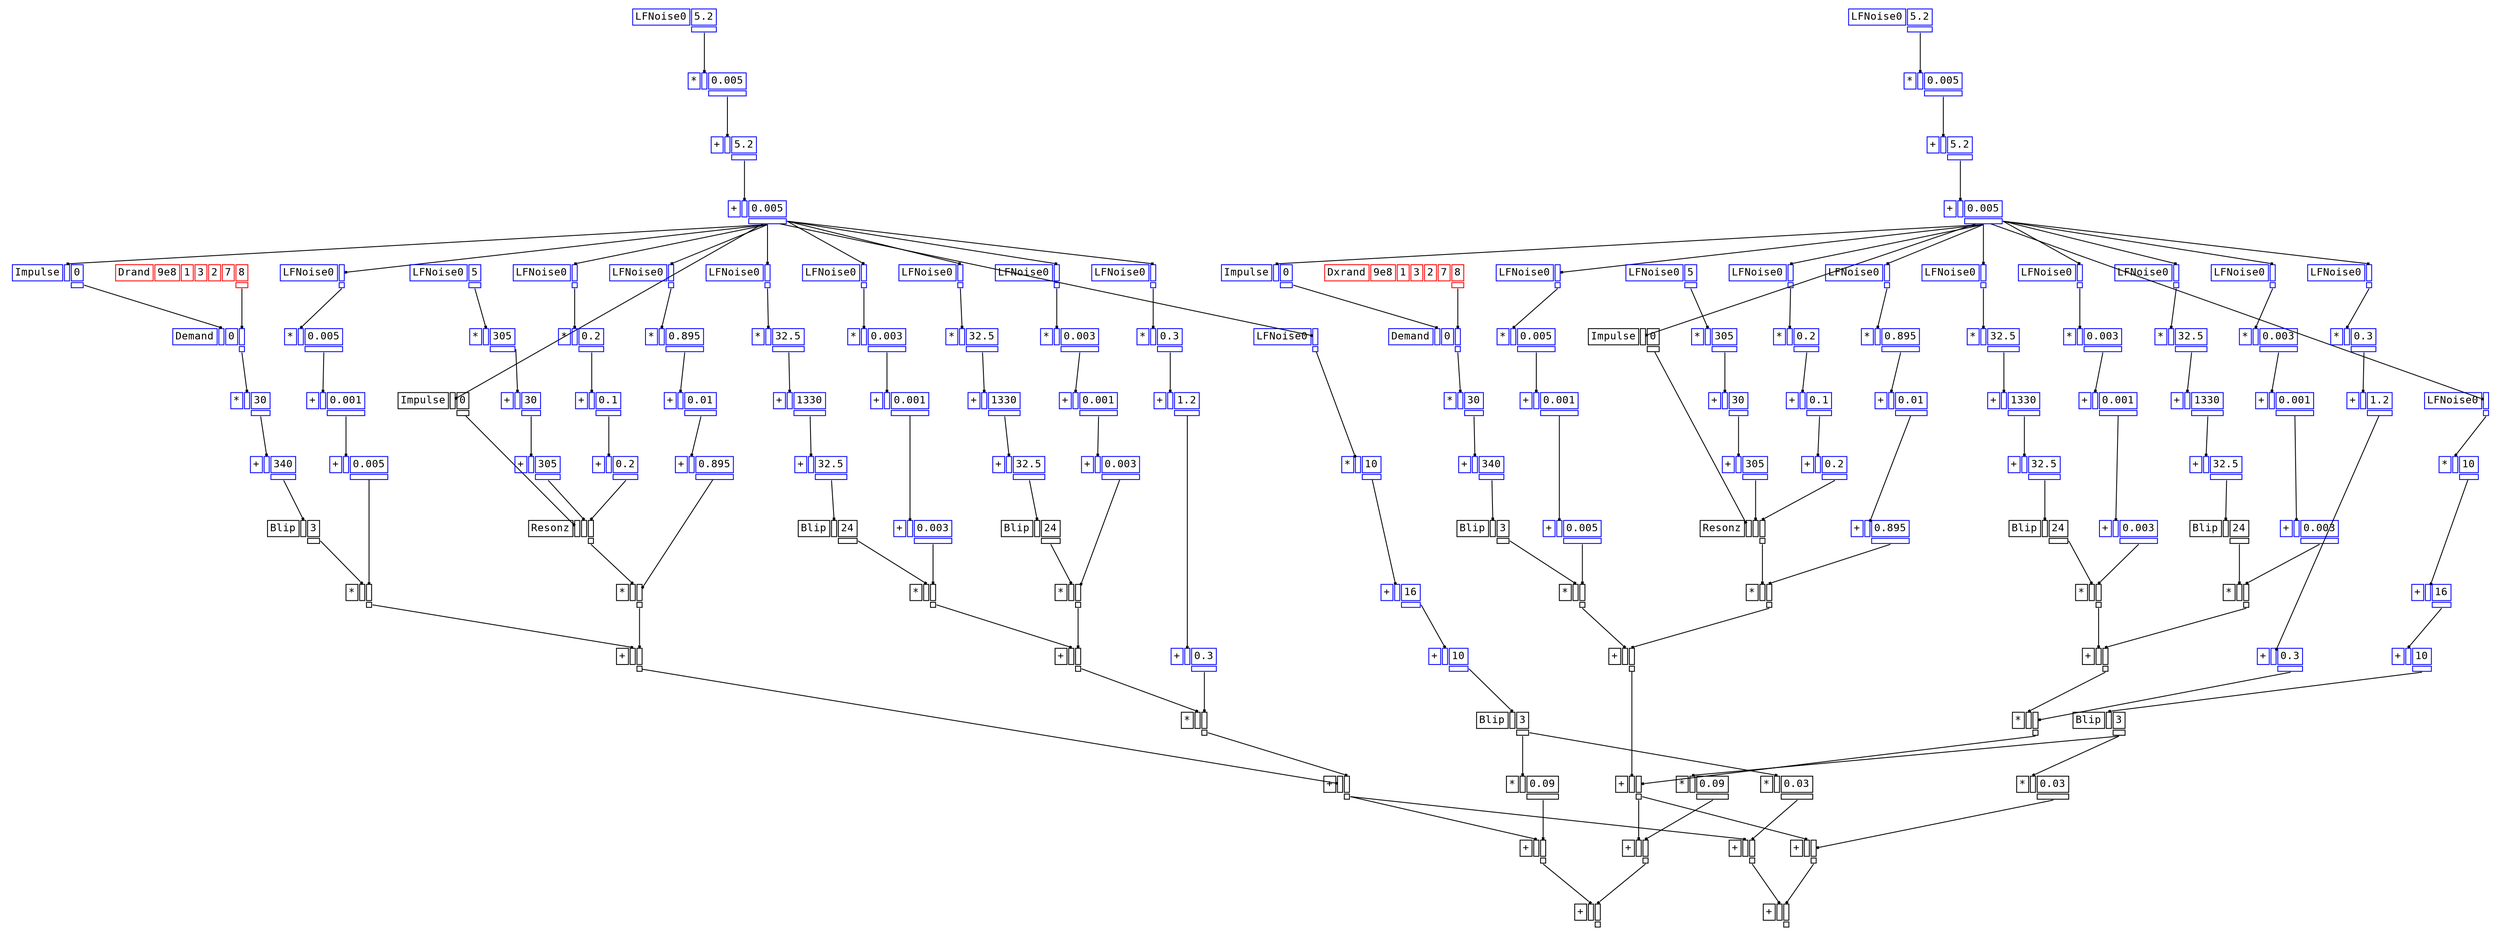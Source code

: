 digraph Anonymous {
graph [splines=false];
node [fontsize=12,fontname="Courier"];
edge [arrowhead=box,arrowsize=0.25];
u_1[shape="plaintext",color="blue",label=<<TABLE BORDER="0" CELLBORDER="1"><TR><TD>LFNoise0</TD><TD ID="u_1:K_0">5.2</TD></TR><TR><TD BORDER="0"></TD><TD PORT="o_0" ID="u_1:o_0"></TD></TR></TABLE>>];
u_3[shape="plaintext",color="blue",label=<<TABLE BORDER="0" CELLBORDER="1"><TR><TD>*</TD><TD PORT="i_0" ID="u_3:i_0"></TD><TD ID="u_3:K_1">0.005</TD></TR><TR><TD BORDER="0"></TD><TD BORDER="0"></TD><TD PORT="o_0" ID="u_3:o_0"></TD></TR></TABLE>>];
u_4[shape="plaintext",color="blue",label=<<TABLE BORDER="0" CELLBORDER="1"><TR><TD>+</TD><TD PORT="i_0" ID="u_4:i_0"></TD><TD ID="u_4:K_1">5.2</TD></TR><TR><TD BORDER="0"></TD><TD BORDER="0"></TD><TD PORT="o_0" ID="u_4:o_0"></TD></TR></TABLE>>];
u_5[shape="plaintext",color="blue",label=<<TABLE BORDER="0" CELLBORDER="1"><TR><TD>+</TD><TD PORT="i_0" ID="u_5:i_0"></TD><TD ID="u_5:K_1">0.005</TD></TR><TR><TD BORDER="0"></TD><TD BORDER="0"></TD><TD PORT="o_0" ID="u_5:o_0"></TD></TR></TABLE>>];
u_7[shape="plaintext",color="blue",label=<<TABLE BORDER="0" CELLBORDER="1"><TR><TD>Impulse</TD><TD PORT="i_0" ID="u_7:i_0"></TD><TD ID="u_7:K_1">0</TD></TR><TR><TD BORDER="0"></TD><TD BORDER="0"></TD><TD PORT="o_0" ID="u_7:o_0"></TD></TR></TABLE>>];
u_14[shape="plaintext",color="red",label=<<TABLE BORDER="0" CELLBORDER="1"><TR><TD>Drand</TD><TD ID="u_14:K_0">9e8</TD><TD ID="u_14:K_1">1</TD><TD ID="u_14:K_2">3</TD><TD ID="u_14:K_3">2</TD><TD ID="u_14:K_4">7</TD><TD ID="u_14:K_5">8</TD></TR><TR><TD BORDER="0"></TD><TD BORDER="0"></TD><TD BORDER="0"></TD><TD BORDER="0"></TD><TD BORDER="0"></TD><TD BORDER="0"></TD><TD PORT="o_0" ID="u_14:o_0"></TD></TR></TABLE>>];
u_15[shape="plaintext",color="blue",label=<<TABLE BORDER="0" CELLBORDER="1"><TR><TD>Demand</TD><TD PORT="i_0" ID="u_15:i_0"></TD><TD ID="u_15:K_1">0</TD><TD PORT="i_2" ID="u_15:i_2"></TD></TR><TR><TD BORDER="0"></TD><TD BORDER="0"></TD><TD BORDER="0"></TD><TD PORT="o_0" ID="u_15:o_0"></TD></TR></TABLE>>];
u_17[shape="plaintext",color="blue",label=<<TABLE BORDER="0" CELLBORDER="1"><TR><TD>*</TD><TD PORT="i_0" ID="u_17:i_0"></TD><TD ID="u_17:K_1">30</TD></TR><TR><TD BORDER="0"></TD><TD BORDER="0"></TD><TD PORT="o_0" ID="u_17:o_0"></TD></TR></TABLE>>];
u_19[shape="plaintext",color="blue",label=<<TABLE BORDER="0" CELLBORDER="1"><TR><TD>+</TD><TD PORT="i_0" ID="u_19:i_0"></TD><TD ID="u_19:K_1">340</TD></TR><TR><TD BORDER="0"></TD><TD BORDER="0"></TD><TD PORT="o_0" ID="u_19:o_0"></TD></TR></TABLE>>];
u_20[shape="plaintext",color="black",label=<<TABLE BORDER="0" CELLBORDER="1"><TR><TD>Blip</TD><TD PORT="i_0" ID="u_20:i_0"></TD><TD ID="u_20:K_1">3</TD></TR><TR><TD BORDER="0"></TD><TD BORDER="0"></TD><TD PORT="o_0" ID="u_20:o_0"></TD></TR></TABLE>>];
u_21[shape="plaintext",color="blue",label=<<TABLE BORDER="0" CELLBORDER="1"><TR><TD>LFNoise0</TD><TD PORT="i_0" ID="u_21:i_0"></TD></TR><TR><TD BORDER="0"></TD><TD PORT="o_0" ID="u_21:o_0"></TD></TR></TABLE>>];
u_23[shape="plaintext",color="blue",label=<<TABLE BORDER="0" CELLBORDER="1"><TR><TD>*</TD><TD PORT="i_0" ID="u_23:i_0"></TD><TD ID="u_23:K_1">0.005</TD></TR><TR><TD BORDER="0"></TD><TD BORDER="0"></TD><TD PORT="o_0" ID="u_23:o_0"></TD></TR></TABLE>>];
u_25[shape="plaintext",color="blue",label=<<TABLE BORDER="0" CELLBORDER="1"><TR><TD>+</TD><TD PORT="i_0" ID="u_25:i_0"></TD><TD ID="u_25:K_1">0.001</TD></TR><TR><TD BORDER="0"></TD><TD BORDER="0"></TD><TD PORT="o_0" ID="u_25:o_0"></TD></TR></TABLE>>];
u_26[shape="plaintext",color="blue",label=<<TABLE BORDER="0" CELLBORDER="1"><TR><TD>+</TD><TD PORT="i_0" ID="u_26:i_0"></TD><TD ID="u_26:K_1">0.005</TD></TR><TR><TD BORDER="0"></TD><TD BORDER="0"></TD><TD PORT="o_0" ID="u_26:o_0"></TD></TR></TABLE>>];
u_27[shape="plaintext",color="black",label=<<TABLE BORDER="0" CELLBORDER="1"><TR><TD>*</TD><TD PORT="i_0" ID="u_27:i_0"></TD><TD PORT="i_1" ID="u_27:i_1"></TD></TR><TR><TD BORDER="0"></TD><TD BORDER="0"></TD><TD PORT="o_0" ID="u_27:o_0"></TD></TR></TABLE>>];
u_28[shape="plaintext",color="black",label=<<TABLE BORDER="0" CELLBORDER="1"><TR><TD>Impulse</TD><TD PORT="i_0" ID="u_28:i_0"></TD><TD ID="u_28:K_1">0</TD></TR><TR><TD BORDER="0"></TD><TD BORDER="0"></TD><TD PORT="o_0" ID="u_28:o_0"></TD></TR></TABLE>>];
u_30[shape="plaintext",color="blue",label=<<TABLE BORDER="0" CELLBORDER="1"><TR><TD>LFNoise0</TD><TD ID="u_30:K_0">5</TD></TR><TR><TD BORDER="0"></TD><TD PORT="o_0" ID="u_30:o_0"></TD></TR></TABLE>>];
u_32[shape="plaintext",color="blue",label=<<TABLE BORDER="0" CELLBORDER="1"><TR><TD>*</TD><TD PORT="i_0" ID="u_32:i_0"></TD><TD ID="u_32:K_1">305</TD></TR><TR><TD BORDER="0"></TD><TD BORDER="0"></TD><TD PORT="o_0" ID="u_32:o_0"></TD></TR></TABLE>>];
u_33[shape="plaintext",color="blue",label=<<TABLE BORDER="0" CELLBORDER="1"><TR><TD>+</TD><TD PORT="i_0" ID="u_33:i_0"></TD><TD ID="u_33:K_1">30</TD></TR><TR><TD BORDER="0"></TD><TD BORDER="0"></TD><TD PORT="o_0" ID="u_33:o_0"></TD></TR></TABLE>>];
u_34[shape="plaintext",color="blue",label=<<TABLE BORDER="0" CELLBORDER="1"><TR><TD>+</TD><TD PORT="i_0" ID="u_34:i_0"></TD><TD ID="u_34:K_1">305</TD></TR><TR><TD BORDER="0"></TD><TD BORDER="0"></TD><TD PORT="o_0" ID="u_34:o_0"></TD></TR></TABLE>>];
u_35[shape="plaintext",color="blue",label=<<TABLE BORDER="0" CELLBORDER="1"><TR><TD>LFNoise0</TD><TD PORT="i_0" ID="u_35:i_0"></TD></TR><TR><TD BORDER="0"></TD><TD PORT="o_0" ID="u_35:o_0"></TD></TR></TABLE>>];
u_37[shape="plaintext",color="blue",label=<<TABLE BORDER="0" CELLBORDER="1"><TR><TD>*</TD><TD PORT="i_0" ID="u_37:i_0"></TD><TD ID="u_37:K_1">0.2</TD></TR><TR><TD BORDER="0"></TD><TD BORDER="0"></TD><TD PORT="o_0" ID="u_37:o_0"></TD></TR></TABLE>>];
u_39[shape="plaintext",color="blue",label=<<TABLE BORDER="0" CELLBORDER="1"><TR><TD>+</TD><TD PORT="i_0" ID="u_39:i_0"></TD><TD ID="u_39:K_1">0.1</TD></TR><TR><TD BORDER="0"></TD><TD BORDER="0"></TD><TD PORT="o_0" ID="u_39:o_0"></TD></TR></TABLE>>];
u_40[shape="plaintext",color="blue",label=<<TABLE BORDER="0" CELLBORDER="1"><TR><TD>+</TD><TD PORT="i_0" ID="u_40:i_0"></TD><TD ID="u_40:K_1">0.2</TD></TR><TR><TD BORDER="0"></TD><TD BORDER="0"></TD><TD PORT="o_0" ID="u_40:o_0"></TD></TR></TABLE>>];
u_41[shape="plaintext",color="black",label=<<TABLE BORDER="0" CELLBORDER="1"><TR><TD>Resonz</TD><TD PORT="i_0" ID="u_41:i_0"></TD><TD PORT="i_1" ID="u_41:i_1"></TD><TD PORT="i_2" ID="u_41:i_2"></TD></TR><TR><TD BORDER="0"></TD><TD BORDER="0"></TD><TD BORDER="0"></TD><TD PORT="o_0" ID="u_41:o_0"></TD></TR></TABLE>>];
u_42[shape="plaintext",color="blue",label=<<TABLE BORDER="0" CELLBORDER="1"><TR><TD>LFNoise0</TD><TD PORT="i_0" ID="u_42:i_0"></TD></TR><TR><TD BORDER="0"></TD><TD PORT="o_0" ID="u_42:o_0"></TD></TR></TABLE>>];
u_44[shape="plaintext",color="blue",label=<<TABLE BORDER="0" CELLBORDER="1"><TR><TD>*</TD><TD PORT="i_0" ID="u_44:i_0"></TD><TD ID="u_44:K_1">0.895</TD></TR><TR><TD BORDER="0"></TD><TD BORDER="0"></TD><TD PORT="o_0" ID="u_44:o_0"></TD></TR></TABLE>>];
u_46[shape="plaintext",color="blue",label=<<TABLE BORDER="0" CELLBORDER="1"><TR><TD>+</TD><TD PORT="i_0" ID="u_46:i_0"></TD><TD ID="u_46:K_1">0.01</TD></TR><TR><TD BORDER="0"></TD><TD BORDER="0"></TD><TD PORT="o_0" ID="u_46:o_0"></TD></TR></TABLE>>];
u_47[shape="plaintext",color="blue",label=<<TABLE BORDER="0" CELLBORDER="1"><TR><TD>+</TD><TD PORT="i_0" ID="u_47:i_0"></TD><TD ID="u_47:K_1">0.895</TD></TR><TR><TD BORDER="0"></TD><TD BORDER="0"></TD><TD PORT="o_0" ID="u_47:o_0"></TD></TR></TABLE>>];
u_48[shape="plaintext",color="black",label=<<TABLE BORDER="0" CELLBORDER="1"><TR><TD>*</TD><TD PORT="i_0" ID="u_48:i_0"></TD><TD PORT="i_1" ID="u_48:i_1"></TD></TR><TR><TD BORDER="0"></TD><TD BORDER="0"></TD><TD PORT="o_0" ID="u_48:o_0"></TD></TR></TABLE>>];
u_49[shape="plaintext",color="black",label=<<TABLE BORDER="0" CELLBORDER="1"><TR><TD>+</TD><TD PORT="i_0" ID="u_49:i_0"></TD><TD PORT="i_1" ID="u_49:i_1"></TD></TR><TR><TD BORDER="0"></TD><TD BORDER="0"></TD><TD PORT="o_0" ID="u_49:o_0"></TD></TR></TABLE>>];
u_50[shape="plaintext",color="blue",label=<<TABLE BORDER="0" CELLBORDER="1"><TR><TD>LFNoise0</TD><TD PORT="i_0" ID="u_50:i_0"></TD></TR><TR><TD BORDER="0"></TD><TD PORT="o_0" ID="u_50:o_0"></TD></TR></TABLE>>];
u_52[shape="plaintext",color="blue",label=<<TABLE BORDER="0" CELLBORDER="1"><TR><TD>*</TD><TD PORT="i_0" ID="u_52:i_0"></TD><TD ID="u_52:K_1">32.5</TD></TR><TR><TD BORDER="0"></TD><TD BORDER="0"></TD><TD PORT="o_0" ID="u_52:o_0"></TD></TR></TABLE>>];
u_54[shape="plaintext",color="blue",label=<<TABLE BORDER="0" CELLBORDER="1"><TR><TD>+</TD><TD PORT="i_0" ID="u_54:i_0"></TD><TD ID="u_54:K_1">1330</TD></TR><TR><TD BORDER="0"></TD><TD BORDER="0"></TD><TD PORT="o_0" ID="u_54:o_0"></TD></TR></TABLE>>];
u_55[shape="plaintext",color="blue",label=<<TABLE BORDER="0" CELLBORDER="1"><TR><TD>+</TD><TD PORT="i_0" ID="u_55:i_0"></TD><TD ID="u_55:K_1">32.5</TD></TR><TR><TD BORDER="0"></TD><TD BORDER="0"></TD><TD PORT="o_0" ID="u_55:o_0"></TD></TR></TABLE>>];
u_57[shape="plaintext",color="black",label=<<TABLE BORDER="0" CELLBORDER="1"><TR><TD>Blip</TD><TD PORT="i_0" ID="u_57:i_0"></TD><TD ID="u_57:K_1">24</TD></TR><TR><TD BORDER="0"></TD><TD BORDER="0"></TD><TD PORT="o_0" ID="u_57:o_0"></TD></TR></TABLE>>];
u_58[shape="plaintext",color="blue",label=<<TABLE BORDER="0" CELLBORDER="1"><TR><TD>LFNoise0</TD><TD PORT="i_0" ID="u_58:i_0"></TD></TR><TR><TD BORDER="0"></TD><TD PORT="o_0" ID="u_58:o_0"></TD></TR></TABLE>>];
u_60[shape="plaintext",color="blue",label=<<TABLE BORDER="0" CELLBORDER="1"><TR><TD>*</TD><TD PORT="i_0" ID="u_60:i_0"></TD><TD ID="u_60:K_1">0.003</TD></TR><TR><TD BORDER="0"></TD><TD BORDER="0"></TD><TD PORT="o_0" ID="u_60:o_0"></TD></TR></TABLE>>];
u_61[shape="plaintext",color="blue",label=<<TABLE BORDER="0" CELLBORDER="1"><TR><TD>+</TD><TD PORT="i_0" ID="u_61:i_0"></TD><TD ID="u_61:K_1">0.001</TD></TR><TR><TD BORDER="0"></TD><TD BORDER="0"></TD><TD PORT="o_0" ID="u_61:o_0"></TD></TR></TABLE>>];
u_62[shape="plaintext",color="blue",label=<<TABLE BORDER="0" CELLBORDER="1"><TR><TD>+</TD><TD PORT="i_0" ID="u_62:i_0"></TD><TD ID="u_62:K_1">0.003</TD></TR><TR><TD BORDER="0"></TD><TD BORDER="0"></TD><TD PORT="o_0" ID="u_62:o_0"></TD></TR></TABLE>>];
u_63[shape="plaintext",color="black",label=<<TABLE BORDER="0" CELLBORDER="1"><TR><TD>*</TD><TD PORT="i_0" ID="u_63:i_0"></TD><TD PORT="i_1" ID="u_63:i_1"></TD></TR><TR><TD BORDER="0"></TD><TD BORDER="0"></TD><TD PORT="o_0" ID="u_63:o_0"></TD></TR></TABLE>>];
u_64[shape="plaintext",color="blue",label=<<TABLE BORDER="0" CELLBORDER="1"><TR><TD>LFNoise0</TD><TD PORT="i_0" ID="u_64:i_0"></TD></TR><TR><TD BORDER="0"></TD><TD PORT="o_0" ID="u_64:o_0"></TD></TR></TABLE>>];
u_65[shape="plaintext",color="blue",label=<<TABLE BORDER="0" CELLBORDER="1"><TR><TD>*</TD><TD PORT="i_0" ID="u_65:i_0"></TD><TD ID="u_65:K_1">32.5</TD></TR><TR><TD BORDER="0"></TD><TD BORDER="0"></TD><TD PORT="o_0" ID="u_65:o_0"></TD></TR></TABLE>>];
u_66[shape="plaintext",color="blue",label=<<TABLE BORDER="0" CELLBORDER="1"><TR><TD>+</TD><TD PORT="i_0" ID="u_66:i_0"></TD><TD ID="u_66:K_1">1330</TD></TR><TR><TD BORDER="0"></TD><TD BORDER="0"></TD><TD PORT="o_0" ID="u_66:o_0"></TD></TR></TABLE>>];
u_67[shape="plaintext",color="blue",label=<<TABLE BORDER="0" CELLBORDER="1"><TR><TD>+</TD><TD PORT="i_0" ID="u_67:i_0"></TD><TD ID="u_67:K_1">32.5</TD></TR><TR><TD BORDER="0"></TD><TD BORDER="0"></TD><TD PORT="o_0" ID="u_67:o_0"></TD></TR></TABLE>>];
u_68[shape="plaintext",color="black",label=<<TABLE BORDER="0" CELLBORDER="1"><TR><TD>Blip</TD><TD PORT="i_0" ID="u_68:i_0"></TD><TD ID="u_68:K_1">24</TD></TR><TR><TD BORDER="0"></TD><TD BORDER="0"></TD><TD PORT="o_0" ID="u_68:o_0"></TD></TR></TABLE>>];
u_69[shape="plaintext",color="blue",label=<<TABLE BORDER="0" CELLBORDER="1"><TR><TD>LFNoise0</TD><TD PORT="i_0" ID="u_69:i_0"></TD></TR><TR><TD BORDER="0"></TD><TD PORT="o_0" ID="u_69:o_0"></TD></TR></TABLE>>];
u_70[shape="plaintext",color="blue",label=<<TABLE BORDER="0" CELLBORDER="1"><TR><TD>*</TD><TD PORT="i_0" ID="u_70:i_0"></TD><TD ID="u_70:K_1">0.003</TD></TR><TR><TD BORDER="0"></TD><TD BORDER="0"></TD><TD PORT="o_0" ID="u_70:o_0"></TD></TR></TABLE>>];
u_71[shape="plaintext",color="blue",label=<<TABLE BORDER="0" CELLBORDER="1"><TR><TD>+</TD><TD PORT="i_0" ID="u_71:i_0"></TD><TD ID="u_71:K_1">0.001</TD></TR><TR><TD BORDER="0"></TD><TD BORDER="0"></TD><TD PORT="o_0" ID="u_71:o_0"></TD></TR></TABLE>>];
u_72[shape="plaintext",color="blue",label=<<TABLE BORDER="0" CELLBORDER="1"><TR><TD>+</TD><TD PORT="i_0" ID="u_72:i_0"></TD><TD ID="u_72:K_1">0.003</TD></TR><TR><TD BORDER="0"></TD><TD BORDER="0"></TD><TD PORT="o_0" ID="u_72:o_0"></TD></TR></TABLE>>];
u_73[shape="plaintext",color="black",label=<<TABLE BORDER="0" CELLBORDER="1"><TR><TD>*</TD><TD PORT="i_0" ID="u_73:i_0"></TD><TD PORT="i_1" ID="u_73:i_1"></TD></TR><TR><TD BORDER="0"></TD><TD BORDER="0"></TD><TD PORT="o_0" ID="u_73:o_0"></TD></TR></TABLE>>];
u_74[shape="plaintext",color="black",label=<<TABLE BORDER="0" CELLBORDER="1"><TR><TD>+</TD><TD PORT="i_0" ID="u_74:i_0"></TD><TD PORT="i_1" ID="u_74:i_1"></TD></TR><TR><TD BORDER="0"></TD><TD BORDER="0"></TD><TD PORT="o_0" ID="u_74:o_0"></TD></TR></TABLE>>];
u_75[shape="plaintext",color="blue",label=<<TABLE BORDER="0" CELLBORDER="1"><TR><TD>LFNoise0</TD><TD PORT="i_0" ID="u_75:i_0"></TD></TR><TR><TD BORDER="0"></TD><TD PORT="o_0" ID="u_75:o_0"></TD></TR></TABLE>>];
u_77[shape="plaintext",color="blue",label=<<TABLE BORDER="0" CELLBORDER="1"><TR><TD>*</TD><TD PORT="i_0" ID="u_77:i_0"></TD><TD ID="u_77:K_1">0.3</TD></TR><TR><TD BORDER="0"></TD><TD BORDER="0"></TD><TD PORT="o_0" ID="u_77:o_0"></TD></TR></TABLE>>];
u_79[shape="plaintext",color="blue",label=<<TABLE BORDER="0" CELLBORDER="1"><TR><TD>+</TD><TD PORT="i_0" ID="u_79:i_0"></TD><TD ID="u_79:K_1">1.2</TD></TR><TR><TD BORDER="0"></TD><TD BORDER="0"></TD><TD PORT="o_0" ID="u_79:o_0"></TD></TR></TABLE>>];
u_80[shape="plaintext",color="blue",label=<<TABLE BORDER="0" CELLBORDER="1"><TR><TD>+</TD><TD PORT="i_0" ID="u_80:i_0"></TD><TD ID="u_80:K_1">0.3</TD></TR><TR><TD BORDER="0"></TD><TD BORDER="0"></TD><TD PORT="o_0" ID="u_80:o_0"></TD></TR></TABLE>>];
u_81[shape="plaintext",color="black",label=<<TABLE BORDER="0" CELLBORDER="1"><TR><TD>*</TD><TD PORT="i_0" ID="u_81:i_0"></TD><TD PORT="i_1" ID="u_81:i_1"></TD></TR><TR><TD BORDER="0"></TD><TD BORDER="0"></TD><TD PORT="o_0" ID="u_81:o_0"></TD></TR></TABLE>>];
u_82[shape="plaintext",color="black",label=<<TABLE BORDER="0" CELLBORDER="1"><TR><TD>+</TD><TD PORT="i_0" ID="u_82:i_0"></TD><TD PORT="i_1" ID="u_82:i_1"></TD></TR><TR><TD BORDER="0"></TD><TD BORDER="0"></TD><TD PORT="o_0" ID="u_82:o_0"></TD></TR></TABLE>>];
u_83[shape="plaintext",color="blue",label=<<TABLE BORDER="0" CELLBORDER="1"><TR><TD>LFNoise0</TD><TD PORT="i_0" ID="u_83:i_0"></TD></TR><TR><TD BORDER="0"></TD><TD PORT="o_0" ID="u_83:o_0"></TD></TR></TABLE>>];
u_85[shape="plaintext",color="blue",label=<<TABLE BORDER="0" CELLBORDER="1"><TR><TD>*</TD><TD PORT="i_0" ID="u_85:i_0"></TD><TD ID="u_85:K_1">10</TD></TR><TR><TD BORDER="0"></TD><TD BORDER="0"></TD><TD PORT="o_0" ID="u_85:o_0"></TD></TR></TABLE>>];
u_87[shape="plaintext",color="blue",label=<<TABLE BORDER="0" CELLBORDER="1"><TR><TD>+</TD><TD PORT="i_0" ID="u_87:i_0"></TD><TD ID="u_87:K_1">16</TD></TR><TR><TD BORDER="0"></TD><TD BORDER="0"></TD><TD PORT="o_0" ID="u_87:o_0"></TD></TR></TABLE>>];
u_88[shape="plaintext",color="blue",label=<<TABLE BORDER="0" CELLBORDER="1"><TR><TD>+</TD><TD PORT="i_0" ID="u_88:i_0"></TD><TD ID="u_88:K_1">10</TD></TR><TR><TD BORDER="0"></TD><TD BORDER="0"></TD><TD PORT="o_0" ID="u_88:o_0"></TD></TR></TABLE>>];
u_89[shape="plaintext",color="black",label=<<TABLE BORDER="0" CELLBORDER="1"><TR><TD>Blip</TD><TD PORT="i_0" ID="u_89:i_0"></TD><TD ID="u_89:K_1">3</TD></TR><TR><TD BORDER="0"></TD><TD BORDER="0"></TD><TD PORT="o_0" ID="u_89:o_0"></TD></TR></TABLE>>];
u_91[shape="plaintext",color="black",label=<<TABLE BORDER="0" CELLBORDER="1"><TR><TD>*</TD><TD PORT="i_0" ID="u_91:i_0"></TD><TD ID="u_91:K_1">0.09</TD></TR><TR><TD BORDER="0"></TD><TD BORDER="0"></TD><TD PORT="o_0" ID="u_91:o_0"></TD></TR></TABLE>>];
u_92[shape="plaintext",color="black",label=<<TABLE BORDER="0" CELLBORDER="1"><TR><TD>+</TD><TD PORT="i_0" ID="u_92:i_0"></TD><TD PORT="i_1" ID="u_92:i_1"></TD></TR><TR><TD BORDER="0"></TD><TD BORDER="0"></TD><TD PORT="o_0" ID="u_92:o_0"></TD></TR></TABLE>>];
u_93[shape="plaintext",color="blue",label=<<TABLE BORDER="0" CELLBORDER="1"><TR><TD>LFNoise0</TD><TD ID="u_93:K_0">5.2</TD></TR><TR><TD BORDER="0"></TD><TD PORT="o_0" ID="u_93:o_0"></TD></TR></TABLE>>];
u_94[shape="plaintext",color="blue",label=<<TABLE BORDER="0" CELLBORDER="1"><TR><TD>*</TD><TD PORT="i_0" ID="u_94:i_0"></TD><TD ID="u_94:K_1">0.005</TD></TR><TR><TD BORDER="0"></TD><TD BORDER="0"></TD><TD PORT="o_0" ID="u_94:o_0"></TD></TR></TABLE>>];
u_95[shape="plaintext",color="blue",label=<<TABLE BORDER="0" CELLBORDER="1"><TR><TD>+</TD><TD PORT="i_0" ID="u_95:i_0"></TD><TD ID="u_95:K_1">5.2</TD></TR><TR><TD BORDER="0"></TD><TD BORDER="0"></TD><TD PORT="o_0" ID="u_95:o_0"></TD></TR></TABLE>>];
u_96[shape="plaintext",color="blue",label=<<TABLE BORDER="0" CELLBORDER="1"><TR><TD>+</TD><TD PORT="i_0" ID="u_96:i_0"></TD><TD ID="u_96:K_1">0.005</TD></TR><TR><TD BORDER="0"></TD><TD BORDER="0"></TD><TD PORT="o_0" ID="u_96:o_0"></TD></TR></TABLE>>];
u_97[shape="plaintext",color="blue",label=<<TABLE BORDER="0" CELLBORDER="1"><TR><TD>Impulse</TD><TD PORT="i_0" ID="u_97:i_0"></TD><TD ID="u_97:K_1">0</TD></TR><TR><TD BORDER="0"></TD><TD BORDER="0"></TD><TD PORT="o_0" ID="u_97:o_0"></TD></TR></TABLE>>];
u_98[shape="plaintext",color="red",label=<<TABLE BORDER="0" CELLBORDER="1"><TR><TD>Dxrand</TD><TD ID="u_98:K_0">9e8</TD><TD ID="u_98:K_1">1</TD><TD ID="u_98:K_2">3</TD><TD ID="u_98:K_3">2</TD><TD ID="u_98:K_4">7</TD><TD ID="u_98:K_5">8</TD></TR><TR><TD BORDER="0"></TD><TD BORDER="0"></TD><TD BORDER="0"></TD><TD BORDER="0"></TD><TD BORDER="0"></TD><TD BORDER="0"></TD><TD PORT="o_0" ID="u_98:o_0"></TD></TR></TABLE>>];
u_99[shape="plaintext",color="blue",label=<<TABLE BORDER="0" CELLBORDER="1"><TR><TD>Demand</TD><TD PORT="i_0" ID="u_99:i_0"></TD><TD ID="u_99:K_1">0</TD><TD PORT="i_2" ID="u_99:i_2"></TD></TR><TR><TD BORDER="0"></TD><TD BORDER="0"></TD><TD BORDER="0"></TD><TD PORT="o_0" ID="u_99:o_0"></TD></TR></TABLE>>];
u_100[shape="plaintext",color="blue",label=<<TABLE BORDER="0" CELLBORDER="1"><TR><TD>*</TD><TD PORT="i_0" ID="u_100:i_0"></TD><TD ID="u_100:K_1">30</TD></TR><TR><TD BORDER="0"></TD><TD BORDER="0"></TD><TD PORT="o_0" ID="u_100:o_0"></TD></TR></TABLE>>];
u_101[shape="plaintext",color="blue",label=<<TABLE BORDER="0" CELLBORDER="1"><TR><TD>+</TD><TD PORT="i_0" ID="u_101:i_0"></TD><TD ID="u_101:K_1">340</TD></TR><TR><TD BORDER="0"></TD><TD BORDER="0"></TD><TD PORT="o_0" ID="u_101:o_0"></TD></TR></TABLE>>];
u_102[shape="plaintext",color="black",label=<<TABLE BORDER="0" CELLBORDER="1"><TR><TD>Blip</TD><TD PORT="i_0" ID="u_102:i_0"></TD><TD ID="u_102:K_1">3</TD></TR><TR><TD BORDER="0"></TD><TD BORDER="0"></TD><TD PORT="o_0" ID="u_102:o_0"></TD></TR></TABLE>>];
u_103[shape="plaintext",color="blue",label=<<TABLE BORDER="0" CELLBORDER="1"><TR><TD>LFNoise0</TD><TD PORT="i_0" ID="u_103:i_0"></TD></TR><TR><TD BORDER="0"></TD><TD PORT="o_0" ID="u_103:o_0"></TD></TR></TABLE>>];
u_104[shape="plaintext",color="blue",label=<<TABLE BORDER="0" CELLBORDER="1"><TR><TD>*</TD><TD PORT="i_0" ID="u_104:i_0"></TD><TD ID="u_104:K_1">0.005</TD></TR><TR><TD BORDER="0"></TD><TD BORDER="0"></TD><TD PORT="o_0" ID="u_104:o_0"></TD></TR></TABLE>>];
u_105[shape="plaintext",color="blue",label=<<TABLE BORDER="0" CELLBORDER="1"><TR><TD>+</TD><TD PORT="i_0" ID="u_105:i_0"></TD><TD ID="u_105:K_1">0.001</TD></TR><TR><TD BORDER="0"></TD><TD BORDER="0"></TD><TD PORT="o_0" ID="u_105:o_0"></TD></TR></TABLE>>];
u_106[shape="plaintext",color="blue",label=<<TABLE BORDER="0" CELLBORDER="1"><TR><TD>+</TD><TD PORT="i_0" ID="u_106:i_0"></TD><TD ID="u_106:K_1">0.005</TD></TR><TR><TD BORDER="0"></TD><TD BORDER="0"></TD><TD PORT="o_0" ID="u_106:o_0"></TD></TR></TABLE>>];
u_107[shape="plaintext",color="black",label=<<TABLE BORDER="0" CELLBORDER="1"><TR><TD>*</TD><TD PORT="i_0" ID="u_107:i_0"></TD><TD PORT="i_1" ID="u_107:i_1"></TD></TR><TR><TD BORDER="0"></TD><TD BORDER="0"></TD><TD PORT="o_0" ID="u_107:o_0"></TD></TR></TABLE>>];
u_108[shape="plaintext",color="black",label=<<TABLE BORDER="0" CELLBORDER="1"><TR><TD>Impulse</TD><TD PORT="i_0" ID="u_108:i_0"></TD><TD ID="u_108:K_1">0</TD></TR><TR><TD BORDER="0"></TD><TD BORDER="0"></TD><TD PORT="o_0" ID="u_108:o_0"></TD></TR></TABLE>>];
u_109[shape="plaintext",color="blue",label=<<TABLE BORDER="0" CELLBORDER="1"><TR><TD>LFNoise0</TD><TD ID="u_109:K_0">5</TD></TR><TR><TD BORDER="0"></TD><TD PORT="o_0" ID="u_109:o_0"></TD></TR></TABLE>>];
u_110[shape="plaintext",color="blue",label=<<TABLE BORDER="0" CELLBORDER="1"><TR><TD>*</TD><TD PORT="i_0" ID="u_110:i_0"></TD><TD ID="u_110:K_1">305</TD></TR><TR><TD BORDER="0"></TD><TD BORDER="0"></TD><TD PORT="o_0" ID="u_110:o_0"></TD></TR></TABLE>>];
u_111[shape="plaintext",color="blue",label=<<TABLE BORDER="0" CELLBORDER="1"><TR><TD>+</TD><TD PORT="i_0" ID="u_111:i_0"></TD><TD ID="u_111:K_1">30</TD></TR><TR><TD BORDER="0"></TD><TD BORDER="0"></TD><TD PORT="o_0" ID="u_111:o_0"></TD></TR></TABLE>>];
u_112[shape="plaintext",color="blue",label=<<TABLE BORDER="0" CELLBORDER="1"><TR><TD>+</TD><TD PORT="i_0" ID="u_112:i_0"></TD><TD ID="u_112:K_1">305</TD></TR><TR><TD BORDER="0"></TD><TD BORDER="0"></TD><TD PORT="o_0" ID="u_112:o_0"></TD></TR></TABLE>>];
u_113[shape="plaintext",color="blue",label=<<TABLE BORDER="0" CELLBORDER="1"><TR><TD>LFNoise0</TD><TD PORT="i_0" ID="u_113:i_0"></TD></TR><TR><TD BORDER="0"></TD><TD PORT="o_0" ID="u_113:o_0"></TD></TR></TABLE>>];
u_114[shape="plaintext",color="blue",label=<<TABLE BORDER="0" CELLBORDER="1"><TR><TD>*</TD><TD PORT="i_0" ID="u_114:i_0"></TD><TD ID="u_114:K_1">0.2</TD></TR><TR><TD BORDER="0"></TD><TD BORDER="0"></TD><TD PORT="o_0" ID="u_114:o_0"></TD></TR></TABLE>>];
u_115[shape="plaintext",color="blue",label=<<TABLE BORDER="0" CELLBORDER="1"><TR><TD>+</TD><TD PORT="i_0" ID="u_115:i_0"></TD><TD ID="u_115:K_1">0.1</TD></TR><TR><TD BORDER="0"></TD><TD BORDER="0"></TD><TD PORT="o_0" ID="u_115:o_0"></TD></TR></TABLE>>];
u_116[shape="plaintext",color="blue",label=<<TABLE BORDER="0" CELLBORDER="1"><TR><TD>+</TD><TD PORT="i_0" ID="u_116:i_0"></TD><TD ID="u_116:K_1">0.2</TD></TR><TR><TD BORDER="0"></TD><TD BORDER="0"></TD><TD PORT="o_0" ID="u_116:o_0"></TD></TR></TABLE>>];
u_117[shape="plaintext",color="black",label=<<TABLE BORDER="0" CELLBORDER="1"><TR><TD>Resonz</TD><TD PORT="i_0" ID="u_117:i_0"></TD><TD PORT="i_1" ID="u_117:i_1"></TD><TD PORT="i_2" ID="u_117:i_2"></TD></TR><TR><TD BORDER="0"></TD><TD BORDER="0"></TD><TD BORDER="0"></TD><TD PORT="o_0" ID="u_117:o_0"></TD></TR></TABLE>>];
u_118[shape="plaintext",color="blue",label=<<TABLE BORDER="0" CELLBORDER="1"><TR><TD>LFNoise0</TD><TD PORT="i_0" ID="u_118:i_0"></TD></TR><TR><TD BORDER="0"></TD><TD PORT="o_0" ID="u_118:o_0"></TD></TR></TABLE>>];
u_119[shape="plaintext",color="blue",label=<<TABLE BORDER="0" CELLBORDER="1"><TR><TD>*</TD><TD PORT="i_0" ID="u_119:i_0"></TD><TD ID="u_119:K_1">0.895</TD></TR><TR><TD BORDER="0"></TD><TD BORDER="0"></TD><TD PORT="o_0" ID="u_119:o_0"></TD></TR></TABLE>>];
u_120[shape="plaintext",color="blue",label=<<TABLE BORDER="0" CELLBORDER="1"><TR><TD>+</TD><TD PORT="i_0" ID="u_120:i_0"></TD><TD ID="u_120:K_1">0.01</TD></TR><TR><TD BORDER="0"></TD><TD BORDER="0"></TD><TD PORT="o_0" ID="u_120:o_0"></TD></TR></TABLE>>];
u_121[shape="plaintext",color="blue",label=<<TABLE BORDER="0" CELLBORDER="1"><TR><TD>+</TD><TD PORT="i_0" ID="u_121:i_0"></TD><TD ID="u_121:K_1">0.895</TD></TR><TR><TD BORDER="0"></TD><TD BORDER="0"></TD><TD PORT="o_0" ID="u_121:o_0"></TD></TR></TABLE>>];
u_122[shape="plaintext",color="black",label=<<TABLE BORDER="0" CELLBORDER="1"><TR><TD>*</TD><TD PORT="i_0" ID="u_122:i_0"></TD><TD PORT="i_1" ID="u_122:i_1"></TD></TR><TR><TD BORDER="0"></TD><TD BORDER="0"></TD><TD PORT="o_0" ID="u_122:o_0"></TD></TR></TABLE>>];
u_123[shape="plaintext",color="black",label=<<TABLE BORDER="0" CELLBORDER="1"><TR><TD>+</TD><TD PORT="i_0" ID="u_123:i_0"></TD><TD PORT="i_1" ID="u_123:i_1"></TD></TR><TR><TD BORDER="0"></TD><TD BORDER="0"></TD><TD PORT="o_0" ID="u_123:o_0"></TD></TR></TABLE>>];
u_124[shape="plaintext",color="blue",label=<<TABLE BORDER="0" CELLBORDER="1"><TR><TD>LFNoise0</TD><TD PORT="i_0" ID="u_124:i_0"></TD></TR><TR><TD BORDER="0"></TD><TD PORT="o_0" ID="u_124:o_0"></TD></TR></TABLE>>];
u_125[shape="plaintext",color="blue",label=<<TABLE BORDER="0" CELLBORDER="1"><TR><TD>*</TD><TD PORT="i_0" ID="u_125:i_0"></TD><TD ID="u_125:K_1">32.5</TD></TR><TR><TD BORDER="0"></TD><TD BORDER="0"></TD><TD PORT="o_0" ID="u_125:o_0"></TD></TR></TABLE>>];
u_126[shape="plaintext",color="blue",label=<<TABLE BORDER="0" CELLBORDER="1"><TR><TD>+</TD><TD PORT="i_0" ID="u_126:i_0"></TD><TD ID="u_126:K_1">1330</TD></TR><TR><TD BORDER="0"></TD><TD BORDER="0"></TD><TD PORT="o_0" ID="u_126:o_0"></TD></TR></TABLE>>];
u_127[shape="plaintext",color="blue",label=<<TABLE BORDER="0" CELLBORDER="1"><TR><TD>+</TD><TD PORT="i_0" ID="u_127:i_0"></TD><TD ID="u_127:K_1">32.5</TD></TR><TR><TD BORDER="0"></TD><TD BORDER="0"></TD><TD PORT="o_0" ID="u_127:o_0"></TD></TR></TABLE>>];
u_128[shape="plaintext",color="black",label=<<TABLE BORDER="0" CELLBORDER="1"><TR><TD>Blip</TD><TD PORT="i_0" ID="u_128:i_0"></TD><TD ID="u_128:K_1">24</TD></TR><TR><TD BORDER="0"></TD><TD BORDER="0"></TD><TD PORT="o_0" ID="u_128:o_0"></TD></TR></TABLE>>];
u_129[shape="plaintext",color="blue",label=<<TABLE BORDER="0" CELLBORDER="1"><TR><TD>LFNoise0</TD><TD PORT="i_0" ID="u_129:i_0"></TD></TR><TR><TD BORDER="0"></TD><TD PORT="o_0" ID="u_129:o_0"></TD></TR></TABLE>>];
u_130[shape="plaintext",color="blue",label=<<TABLE BORDER="0" CELLBORDER="1"><TR><TD>*</TD><TD PORT="i_0" ID="u_130:i_0"></TD><TD ID="u_130:K_1">0.003</TD></TR><TR><TD BORDER="0"></TD><TD BORDER="0"></TD><TD PORT="o_0" ID="u_130:o_0"></TD></TR></TABLE>>];
u_131[shape="plaintext",color="blue",label=<<TABLE BORDER="0" CELLBORDER="1"><TR><TD>+</TD><TD PORT="i_0" ID="u_131:i_0"></TD><TD ID="u_131:K_1">0.001</TD></TR><TR><TD BORDER="0"></TD><TD BORDER="0"></TD><TD PORT="o_0" ID="u_131:o_0"></TD></TR></TABLE>>];
u_132[shape="plaintext",color="blue",label=<<TABLE BORDER="0" CELLBORDER="1"><TR><TD>+</TD><TD PORT="i_0" ID="u_132:i_0"></TD><TD ID="u_132:K_1">0.003</TD></TR><TR><TD BORDER="0"></TD><TD BORDER="0"></TD><TD PORT="o_0" ID="u_132:o_0"></TD></TR></TABLE>>];
u_133[shape="plaintext",color="black",label=<<TABLE BORDER="0" CELLBORDER="1"><TR><TD>*</TD><TD PORT="i_0" ID="u_133:i_0"></TD><TD PORT="i_1" ID="u_133:i_1"></TD></TR><TR><TD BORDER="0"></TD><TD BORDER="0"></TD><TD PORT="o_0" ID="u_133:o_0"></TD></TR></TABLE>>];
u_134[shape="plaintext",color="blue",label=<<TABLE BORDER="0" CELLBORDER="1"><TR><TD>LFNoise0</TD><TD PORT="i_0" ID="u_134:i_0"></TD></TR><TR><TD BORDER="0"></TD><TD PORT="o_0" ID="u_134:o_0"></TD></TR></TABLE>>];
u_135[shape="plaintext",color="blue",label=<<TABLE BORDER="0" CELLBORDER="1"><TR><TD>*</TD><TD PORT="i_0" ID="u_135:i_0"></TD><TD ID="u_135:K_1">32.5</TD></TR><TR><TD BORDER="0"></TD><TD BORDER="0"></TD><TD PORT="o_0" ID="u_135:o_0"></TD></TR></TABLE>>];
u_136[shape="plaintext",color="blue",label=<<TABLE BORDER="0" CELLBORDER="1"><TR><TD>+</TD><TD PORT="i_0" ID="u_136:i_0"></TD><TD ID="u_136:K_1">1330</TD></TR><TR><TD BORDER="0"></TD><TD BORDER="0"></TD><TD PORT="o_0" ID="u_136:o_0"></TD></TR></TABLE>>];
u_137[shape="plaintext",color="blue",label=<<TABLE BORDER="0" CELLBORDER="1"><TR><TD>+</TD><TD PORT="i_0" ID="u_137:i_0"></TD><TD ID="u_137:K_1">32.5</TD></TR><TR><TD BORDER="0"></TD><TD BORDER="0"></TD><TD PORT="o_0" ID="u_137:o_0"></TD></TR></TABLE>>];
u_138[shape="plaintext",color="black",label=<<TABLE BORDER="0" CELLBORDER="1"><TR><TD>Blip</TD><TD PORT="i_0" ID="u_138:i_0"></TD><TD ID="u_138:K_1">24</TD></TR><TR><TD BORDER="0"></TD><TD BORDER="0"></TD><TD PORT="o_0" ID="u_138:o_0"></TD></TR></TABLE>>];
u_139[shape="plaintext",color="blue",label=<<TABLE BORDER="0" CELLBORDER="1"><TR><TD>LFNoise0</TD><TD PORT="i_0" ID="u_139:i_0"></TD></TR><TR><TD BORDER="0"></TD><TD PORT="o_0" ID="u_139:o_0"></TD></TR></TABLE>>];
u_140[shape="plaintext",color="blue",label=<<TABLE BORDER="0" CELLBORDER="1"><TR><TD>*</TD><TD PORT="i_0" ID="u_140:i_0"></TD><TD ID="u_140:K_1">0.003</TD></TR><TR><TD BORDER="0"></TD><TD BORDER="0"></TD><TD PORT="o_0" ID="u_140:o_0"></TD></TR></TABLE>>];
u_141[shape="plaintext",color="blue",label=<<TABLE BORDER="0" CELLBORDER="1"><TR><TD>+</TD><TD PORT="i_0" ID="u_141:i_0"></TD><TD ID="u_141:K_1">0.001</TD></TR><TR><TD BORDER="0"></TD><TD BORDER="0"></TD><TD PORT="o_0" ID="u_141:o_0"></TD></TR></TABLE>>];
u_142[shape="plaintext",color="blue",label=<<TABLE BORDER="0" CELLBORDER="1"><TR><TD>+</TD><TD PORT="i_0" ID="u_142:i_0"></TD><TD ID="u_142:K_1">0.003</TD></TR><TR><TD BORDER="0"></TD><TD BORDER="0"></TD><TD PORT="o_0" ID="u_142:o_0"></TD></TR></TABLE>>];
u_143[shape="plaintext",color="black",label=<<TABLE BORDER="0" CELLBORDER="1"><TR><TD>*</TD><TD PORT="i_0" ID="u_143:i_0"></TD><TD PORT="i_1" ID="u_143:i_1"></TD></TR><TR><TD BORDER="0"></TD><TD BORDER="0"></TD><TD PORT="o_0" ID="u_143:o_0"></TD></TR></TABLE>>];
u_144[shape="plaintext",color="black",label=<<TABLE BORDER="0" CELLBORDER="1"><TR><TD>+</TD><TD PORT="i_0" ID="u_144:i_0"></TD><TD PORT="i_1" ID="u_144:i_1"></TD></TR><TR><TD BORDER="0"></TD><TD BORDER="0"></TD><TD PORT="o_0" ID="u_144:o_0"></TD></TR></TABLE>>];
u_145[shape="plaintext",color="blue",label=<<TABLE BORDER="0" CELLBORDER="1"><TR><TD>LFNoise0</TD><TD PORT="i_0" ID="u_145:i_0"></TD></TR><TR><TD BORDER="0"></TD><TD PORT="o_0" ID="u_145:o_0"></TD></TR></TABLE>>];
u_146[shape="plaintext",color="blue",label=<<TABLE BORDER="0" CELLBORDER="1"><TR><TD>*</TD><TD PORT="i_0" ID="u_146:i_0"></TD><TD ID="u_146:K_1">0.3</TD></TR><TR><TD BORDER="0"></TD><TD BORDER="0"></TD><TD PORT="o_0" ID="u_146:o_0"></TD></TR></TABLE>>];
u_147[shape="plaintext",color="blue",label=<<TABLE BORDER="0" CELLBORDER="1"><TR><TD>+</TD><TD PORT="i_0" ID="u_147:i_0"></TD><TD ID="u_147:K_1">1.2</TD></TR><TR><TD BORDER="0"></TD><TD BORDER="0"></TD><TD PORT="o_0" ID="u_147:o_0"></TD></TR></TABLE>>];
u_148[shape="plaintext",color="blue",label=<<TABLE BORDER="0" CELLBORDER="1"><TR><TD>+</TD><TD PORT="i_0" ID="u_148:i_0"></TD><TD ID="u_148:K_1">0.3</TD></TR><TR><TD BORDER="0"></TD><TD BORDER="0"></TD><TD PORT="o_0" ID="u_148:o_0"></TD></TR></TABLE>>];
u_149[shape="plaintext",color="black",label=<<TABLE BORDER="0" CELLBORDER="1"><TR><TD>*</TD><TD PORT="i_0" ID="u_149:i_0"></TD><TD PORT="i_1" ID="u_149:i_1"></TD></TR><TR><TD BORDER="0"></TD><TD BORDER="0"></TD><TD PORT="o_0" ID="u_149:o_0"></TD></TR></TABLE>>];
u_150[shape="plaintext",color="black",label=<<TABLE BORDER="0" CELLBORDER="1"><TR><TD>+</TD><TD PORT="i_0" ID="u_150:i_0"></TD><TD PORT="i_1" ID="u_150:i_1"></TD></TR><TR><TD BORDER="0"></TD><TD BORDER="0"></TD><TD PORT="o_0" ID="u_150:o_0"></TD></TR></TABLE>>];
u_151[shape="plaintext",color="blue",label=<<TABLE BORDER="0" CELLBORDER="1"><TR><TD>LFNoise0</TD><TD PORT="i_0" ID="u_151:i_0"></TD></TR><TR><TD BORDER="0"></TD><TD PORT="o_0" ID="u_151:o_0"></TD></TR></TABLE>>];
u_152[shape="plaintext",color="blue",label=<<TABLE BORDER="0" CELLBORDER="1"><TR><TD>*</TD><TD PORT="i_0" ID="u_152:i_0"></TD><TD ID="u_152:K_1">10</TD></TR><TR><TD BORDER="0"></TD><TD BORDER="0"></TD><TD PORT="o_0" ID="u_152:o_0"></TD></TR></TABLE>>];
u_153[shape="plaintext",color="blue",label=<<TABLE BORDER="0" CELLBORDER="1"><TR><TD>+</TD><TD PORT="i_0" ID="u_153:i_0"></TD><TD ID="u_153:K_1">16</TD></TR><TR><TD BORDER="0"></TD><TD BORDER="0"></TD><TD PORT="o_0" ID="u_153:o_0"></TD></TR></TABLE>>];
u_154[shape="plaintext",color="blue",label=<<TABLE BORDER="0" CELLBORDER="1"><TR><TD>+</TD><TD PORT="i_0" ID="u_154:i_0"></TD><TD ID="u_154:K_1">10</TD></TR><TR><TD BORDER="0"></TD><TD BORDER="0"></TD><TD PORT="o_0" ID="u_154:o_0"></TD></TR></TABLE>>];
u_155[shape="plaintext",color="black",label=<<TABLE BORDER="0" CELLBORDER="1"><TR><TD>Blip</TD><TD PORT="i_0" ID="u_155:i_0"></TD><TD ID="u_155:K_1">3</TD></TR><TR><TD BORDER="0"></TD><TD BORDER="0"></TD><TD PORT="o_0" ID="u_155:o_0"></TD></TR></TABLE>>];
u_156[shape="plaintext",color="black",label=<<TABLE BORDER="0" CELLBORDER="1"><TR><TD>*</TD><TD PORT="i_0" ID="u_156:i_0"></TD><TD ID="u_156:K_1">0.09</TD></TR><TR><TD BORDER="0"></TD><TD BORDER="0"></TD><TD PORT="o_0" ID="u_156:o_0"></TD></TR></TABLE>>];
u_157[shape="plaintext",color="black",label=<<TABLE BORDER="0" CELLBORDER="1"><TR><TD>+</TD><TD PORT="i_0" ID="u_157:i_0"></TD><TD PORT="i_1" ID="u_157:i_1"></TD></TR><TR><TD BORDER="0"></TD><TD BORDER="0"></TD><TD PORT="o_0" ID="u_157:o_0"></TD></TR></TABLE>>];
u_158[shape="plaintext",color="black",label=<<TABLE BORDER="0" CELLBORDER="1"><TR><TD>+</TD><TD PORT="i_0" ID="u_158:i_0"></TD><TD PORT="i_1" ID="u_158:i_1"></TD></TR><TR><TD BORDER="0"></TD><TD BORDER="0"></TD><TD PORT="o_0" ID="u_158:o_0"></TD></TR></TABLE>>];
u_160[shape="plaintext",color="black",label=<<TABLE BORDER="0" CELLBORDER="1"><TR><TD>*</TD><TD PORT="i_0" ID="u_160:i_0"></TD><TD ID="u_160:K_1">0.03</TD></TR><TR><TD BORDER="0"></TD><TD BORDER="0"></TD><TD PORT="o_0" ID="u_160:o_0"></TD></TR></TABLE>>];
u_161[shape="plaintext",color="black",label=<<TABLE BORDER="0" CELLBORDER="1"><TR><TD>+</TD><TD PORT="i_0" ID="u_161:i_0"></TD><TD PORT="i_1" ID="u_161:i_1"></TD></TR><TR><TD BORDER="0"></TD><TD BORDER="0"></TD><TD PORT="o_0" ID="u_161:o_0"></TD></TR></TABLE>>];
u_162[shape="plaintext",color="black",label=<<TABLE BORDER="0" CELLBORDER="1"><TR><TD>*</TD><TD PORT="i_0" ID="u_162:i_0"></TD><TD ID="u_162:K_1">0.03</TD></TR><TR><TD BORDER="0"></TD><TD BORDER="0"></TD><TD PORT="o_0" ID="u_162:o_0"></TD></TR></TABLE>>];
u_163[shape="plaintext",color="black",label=<<TABLE BORDER="0" CELLBORDER="1"><TR><TD>+</TD><TD PORT="i_0" ID="u_163:i_0"></TD><TD PORT="i_1" ID="u_163:i_1"></TD></TR><TR><TD BORDER="0"></TD><TD BORDER="0"></TD><TD PORT="o_0" ID="u_163:o_0"></TD></TR></TABLE>>];
u_164[shape="plaintext",color="black",label=<<TABLE BORDER="0" CELLBORDER="1"><TR><TD>+</TD><TD PORT="i_0" ID="u_164:i_0"></TD><TD PORT="i_1" ID="u_164:i_1"></TD></TR><TR><TD BORDER="0"></TD><TD BORDER="0"></TD><TD PORT="o_0" ID="u_164:o_0"></TD></TR></TABLE>>];
u_1:o_0 -> u_3:i_0;
u_3:o_0 -> u_4:i_0;
u_4:o_0 -> u_5:i_0;
u_5:o_0 -> u_7:i_0;
u_7:o_0 -> u_15:i_0;
u_14:o_0 -> u_15:i_2;
u_15:o_0 -> u_17:i_0;
u_17:o_0 -> u_19:i_0;
u_19:o_0 -> u_20:i_0;
u_5:o_0 -> u_21:i_0;
u_21:o_0 -> u_23:i_0;
u_23:o_0 -> u_25:i_0;
u_25:o_0 -> u_26:i_0;
u_20:o_0 -> u_27:i_0;
u_26:o_0 -> u_27:i_1;
u_5:o_0 -> u_28:i_0;
u_30:o_0 -> u_32:i_0;
u_32:o_0 -> u_33:i_0;
u_33:o_0 -> u_34:i_0;
u_5:o_0 -> u_35:i_0;
u_35:o_0 -> u_37:i_0;
u_37:o_0 -> u_39:i_0;
u_39:o_0 -> u_40:i_0;
u_28:o_0 -> u_41:i_0;
u_34:o_0 -> u_41:i_1;
u_40:o_0 -> u_41:i_2;
u_5:o_0 -> u_42:i_0;
u_42:o_0 -> u_44:i_0;
u_44:o_0 -> u_46:i_0;
u_46:o_0 -> u_47:i_0;
u_41:o_0 -> u_48:i_0;
u_47:o_0 -> u_48:i_1;
u_27:o_0 -> u_49:i_0;
u_48:o_0 -> u_49:i_1;
u_5:o_0 -> u_50:i_0;
u_50:o_0 -> u_52:i_0;
u_52:o_0 -> u_54:i_0;
u_54:o_0 -> u_55:i_0;
u_55:o_0 -> u_57:i_0;
u_5:o_0 -> u_58:i_0;
u_58:o_0 -> u_60:i_0;
u_60:o_0 -> u_61:i_0;
u_61:o_0 -> u_62:i_0;
u_57:o_0 -> u_63:i_0;
u_62:o_0 -> u_63:i_1;
u_5:o_0 -> u_64:i_0;
u_64:o_0 -> u_65:i_0;
u_65:o_0 -> u_66:i_0;
u_66:o_0 -> u_67:i_0;
u_67:o_0 -> u_68:i_0;
u_5:o_0 -> u_69:i_0;
u_69:o_0 -> u_70:i_0;
u_70:o_0 -> u_71:i_0;
u_71:o_0 -> u_72:i_0;
u_68:o_0 -> u_73:i_0;
u_72:o_0 -> u_73:i_1;
u_63:o_0 -> u_74:i_0;
u_73:o_0 -> u_74:i_1;
u_5:o_0 -> u_75:i_0;
u_75:o_0 -> u_77:i_0;
u_77:o_0 -> u_79:i_0;
u_79:o_0 -> u_80:i_0;
u_74:o_0 -> u_81:i_0;
u_80:o_0 -> u_81:i_1;
u_49:o_0 -> u_82:i_0;
u_81:o_0 -> u_82:i_1;
u_5:o_0 -> u_83:i_0;
u_83:o_0 -> u_85:i_0;
u_85:o_0 -> u_87:i_0;
u_87:o_0 -> u_88:i_0;
u_88:o_0 -> u_89:i_0;
u_89:o_0 -> u_91:i_0;
u_82:o_0 -> u_92:i_0;
u_91:o_0 -> u_92:i_1;
u_93:o_0 -> u_94:i_0;
u_94:o_0 -> u_95:i_0;
u_95:o_0 -> u_96:i_0;
u_96:o_0 -> u_97:i_0;
u_97:o_0 -> u_99:i_0;
u_98:o_0 -> u_99:i_2;
u_99:o_0 -> u_100:i_0;
u_100:o_0 -> u_101:i_0;
u_101:o_0 -> u_102:i_0;
u_96:o_0 -> u_103:i_0;
u_103:o_0 -> u_104:i_0;
u_104:o_0 -> u_105:i_0;
u_105:o_0 -> u_106:i_0;
u_102:o_0 -> u_107:i_0;
u_106:o_0 -> u_107:i_1;
u_96:o_0 -> u_108:i_0;
u_109:o_0 -> u_110:i_0;
u_110:o_0 -> u_111:i_0;
u_111:o_0 -> u_112:i_0;
u_96:o_0 -> u_113:i_0;
u_113:o_0 -> u_114:i_0;
u_114:o_0 -> u_115:i_0;
u_115:o_0 -> u_116:i_0;
u_108:o_0 -> u_117:i_0;
u_112:o_0 -> u_117:i_1;
u_116:o_0 -> u_117:i_2;
u_96:o_0 -> u_118:i_0;
u_118:o_0 -> u_119:i_0;
u_119:o_0 -> u_120:i_0;
u_120:o_0 -> u_121:i_0;
u_117:o_0 -> u_122:i_0;
u_121:o_0 -> u_122:i_1;
u_107:o_0 -> u_123:i_0;
u_122:o_0 -> u_123:i_1;
u_96:o_0 -> u_124:i_0;
u_124:o_0 -> u_125:i_0;
u_125:o_0 -> u_126:i_0;
u_126:o_0 -> u_127:i_0;
u_127:o_0 -> u_128:i_0;
u_96:o_0 -> u_129:i_0;
u_129:o_0 -> u_130:i_0;
u_130:o_0 -> u_131:i_0;
u_131:o_0 -> u_132:i_0;
u_128:o_0 -> u_133:i_0;
u_132:o_0 -> u_133:i_1;
u_96:o_0 -> u_134:i_0;
u_134:o_0 -> u_135:i_0;
u_135:o_0 -> u_136:i_0;
u_136:o_0 -> u_137:i_0;
u_137:o_0 -> u_138:i_0;
u_96:o_0 -> u_139:i_0;
u_139:o_0 -> u_140:i_0;
u_140:o_0 -> u_141:i_0;
u_141:o_0 -> u_142:i_0;
u_138:o_0 -> u_143:i_0;
u_142:o_0 -> u_143:i_1;
u_133:o_0 -> u_144:i_0;
u_143:o_0 -> u_144:i_1;
u_96:o_0 -> u_145:i_0;
u_145:o_0 -> u_146:i_0;
u_146:o_0 -> u_147:i_0;
u_147:o_0 -> u_148:i_0;
u_144:o_0 -> u_149:i_0;
u_148:o_0 -> u_149:i_1;
u_123:o_0 -> u_150:i_0;
u_149:o_0 -> u_150:i_1;
u_96:o_0 -> u_151:i_0;
u_151:o_0 -> u_152:i_0;
u_152:o_0 -> u_153:i_0;
u_153:o_0 -> u_154:i_0;
u_154:o_0 -> u_155:i_0;
u_155:o_0 -> u_156:i_0;
u_150:o_0 -> u_157:i_0;
u_156:o_0 -> u_157:i_1;
u_92:o_0 -> u_158:i_0;
u_157:o_0 -> u_158:i_1;
u_89:o_0 -> u_160:i_0;
u_82:o_0 -> u_161:i_0;
u_160:o_0 -> u_161:i_1;
u_155:o_0 -> u_162:i_0;
u_150:o_0 -> u_163:i_0;
u_162:o_0 -> u_163:i_1;
u_161:o_0 -> u_164:i_0;
u_163:o_0 -> u_164:i_1;
}
